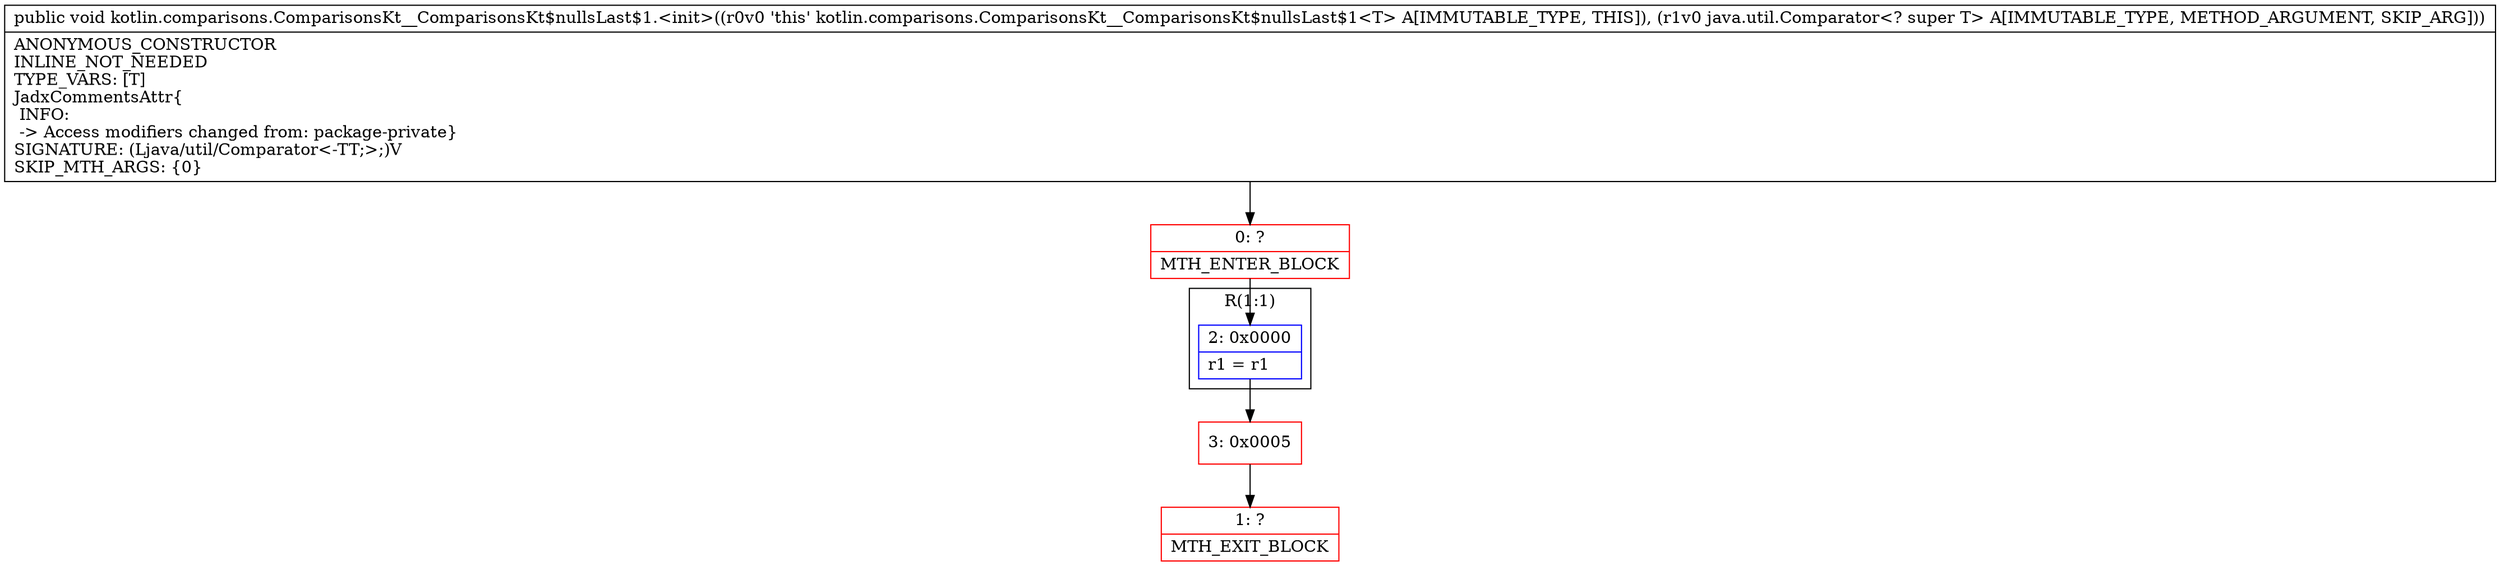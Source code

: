 digraph "CFG forkotlin.comparisons.ComparisonsKt__ComparisonsKt$nullsLast$1.\<init\>(Ljava\/util\/Comparator;)V" {
subgraph cluster_Region_602642912 {
label = "R(1:1)";
node [shape=record,color=blue];
Node_2 [shape=record,label="{2\:\ 0x0000|r1 = r1\l}"];
}
Node_0 [shape=record,color=red,label="{0\:\ ?|MTH_ENTER_BLOCK\l}"];
Node_3 [shape=record,color=red,label="{3\:\ 0x0005}"];
Node_1 [shape=record,color=red,label="{1\:\ ?|MTH_EXIT_BLOCK\l}"];
MethodNode[shape=record,label="{public void kotlin.comparisons.ComparisonsKt__ComparisonsKt$nullsLast$1.\<init\>((r0v0 'this' kotlin.comparisons.ComparisonsKt__ComparisonsKt$nullsLast$1\<T\> A[IMMUTABLE_TYPE, THIS]), (r1v0 java.util.Comparator\<? super T\> A[IMMUTABLE_TYPE, METHOD_ARGUMENT, SKIP_ARG]))  | ANONYMOUS_CONSTRUCTOR\lINLINE_NOT_NEEDED\lTYPE_VARS: [T]\lJadxCommentsAttr\{\l INFO: \l \-\> Access modifiers changed from: package\-private\}\lSIGNATURE: (Ljava\/util\/Comparator\<\-TT;\>;)V\lSKIP_MTH_ARGS: \{0\}\l}"];
MethodNode -> Node_0;Node_2 -> Node_3;
Node_0 -> Node_2;
Node_3 -> Node_1;
}

